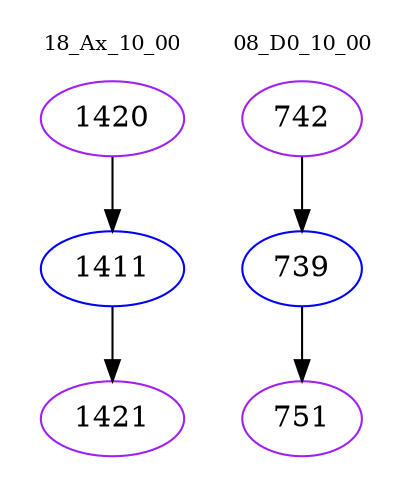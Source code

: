 digraph{
subgraph cluster_0 {
color = white
label = "18_Ax_10_00";
fontsize=10;
T0_1420 [label="1420", color="purple"]
T0_1420 -> T0_1411 [color="black"]
T0_1411 [label="1411", color="blue"]
T0_1411 -> T0_1421 [color="black"]
T0_1421 [label="1421", color="purple"]
}
subgraph cluster_1 {
color = white
label = "08_D0_10_00";
fontsize=10;
T1_742 [label="742", color="purple"]
T1_742 -> T1_739 [color="black"]
T1_739 [label="739", color="blue"]
T1_739 -> T1_751 [color="black"]
T1_751 [label="751", color="purple"]
}
}
